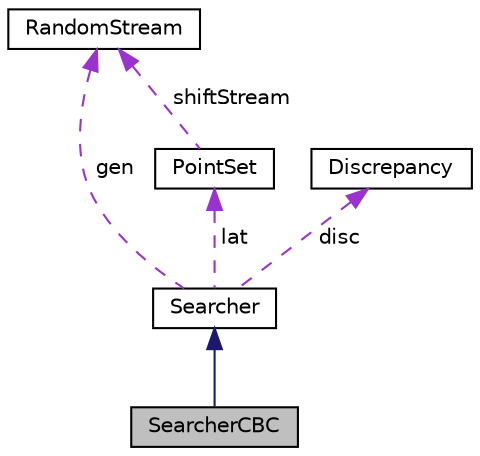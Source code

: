 digraph "SearcherCBC"
{
 // INTERACTIVE_SVG=YES
  bgcolor="transparent";
  edge [fontname="Helvetica",fontsize="10",labelfontname="Helvetica",labelfontsize="10"];
  node [fontname="Helvetica",fontsize="10",shape=record];
  Node2 [label="SearcherCBC",height=0.2,width=0.4,color="black", fillcolor="grey75", style="filled", fontcolor="black"];
  Node3 -> Node2 [dir="back",color="midnightblue",fontsize="10",style="solid",fontname="Helvetica"];
  Node3 [label="Searcher",height=0.2,width=0.4,color="black",URL="$d2/dc9/classumontreal_1_1ssj_1_1discrepancy_1_1Searcher.html",tooltip="This class implements methods to search for the best lattices of rank 1, defined as follows  ..."];
  Node4 -> Node3 [dir="back",color="darkorchid3",fontsize="10",style="dashed",label=" lat" ,fontname="Helvetica"];
  Node4 [label="PointSet",height=0.2,width=0.4,color="black",URL="$d8/d10/classumontreal_1_1ssj_1_1hups_1_1PointSet.html",tooltip="This abstract class represents a general point set. "];
  Node5 -> Node4 [dir="back",color="darkorchid3",fontsize="10",style="dashed",label=" shiftStream" ,fontname="Helvetica"];
  Node5 [label="RandomStream",height=0.2,width=0.4,color="black",URL="$d1/d7c/interfaceumontreal_1_1ssj_1_1rng_1_1RandomStream.html",tooltip="This interface defines the basic structures to handle multiple streams of uniform (pseudo)random numb..."];
  Node6 -> Node3 [dir="back",color="darkorchid3",fontsize="10",style="dashed",label=" disc" ,fontname="Helvetica"];
  Node6 [label="Discrepancy",height=0.2,width=0.4,color="black",URL="$dc/d81/classumontreal_1_1ssj_1_1discrepancy_1_1Discrepancy.html",tooltip="This abstract class is the base class of all discrepancy classes. "];
  Node5 -> Node3 [dir="back",color="darkorchid3",fontsize="10",style="dashed",label=" gen" ,fontname="Helvetica"];
}
